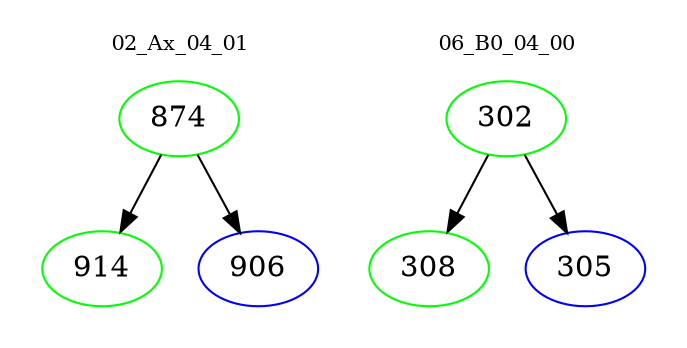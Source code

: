 digraph{
subgraph cluster_0 {
color = white
label = "02_Ax_04_01";
fontsize=10;
T0_874 [label="874", color="green"]
T0_874 -> T0_914 [color="black"]
T0_914 [label="914", color="green"]
T0_874 -> T0_906 [color="black"]
T0_906 [label="906", color="blue"]
}
subgraph cluster_1 {
color = white
label = "06_B0_04_00";
fontsize=10;
T1_302 [label="302", color="green"]
T1_302 -> T1_308 [color="black"]
T1_308 [label="308", color="green"]
T1_302 -> T1_305 [color="black"]
T1_305 [label="305", color="blue"]
}
}
